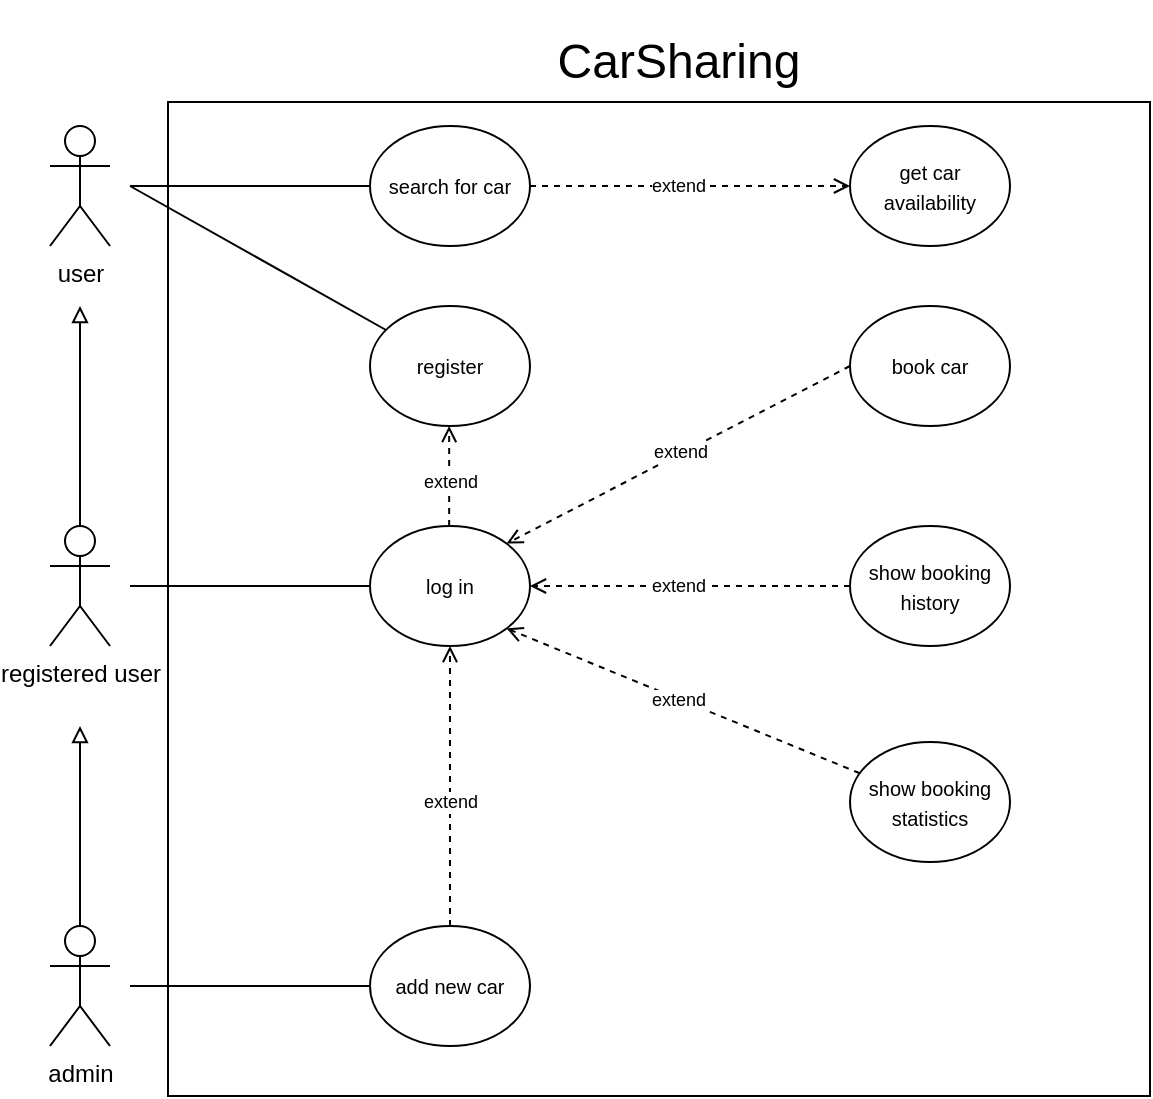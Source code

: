 <mxfile version="20.1.1" type="device"><diagram id="5AAQwQPhZamZUj8h0d-v" name="Page-1"><mxGraphModel dx="1422" dy="697" grid="1" gridSize="10" guides="1" tooltips="1" connect="1" arrows="1" fold="1" page="1" pageScale="1" pageWidth="827" pageHeight="583" background="none" math="0" shadow="0"><root><mxCell id="0"/><mxCell id="1" parent="0"/><mxCell id="nDPtGH4v5mW0aZHQd56--123" value="" style="rounded=0;whiteSpace=wrap;html=1;fontSize=9;strokeColor=#000000;" parent="1" vertex="1"><mxGeometry x="159" y="50" width="491" height="497" as="geometry"/></mxCell><mxCell id="nDPtGH4v5mW0aZHQd56--92" value="&lt;h1&gt;&lt;span style=&quot;font-weight: normal;&quot;&gt;CarSharing&lt;/span&gt;&lt;/h1&gt;" style="text;html=1;align=center;verticalAlign=middle;resizable=0;points=[];autosize=1;strokeColor=none;fillColor=none;" parent="1" vertex="1"><mxGeometry x="344" y="5" width="140" height="50" as="geometry"/></mxCell><mxCell id="nDPtGH4v5mW0aZHQd56--93" value="user" style="shape=umlActor;verticalLabelPosition=bottom;verticalAlign=top;html=1;outlineConnect=0;" parent="1" vertex="1"><mxGeometry x="100" y="62" width="30" height="60" as="geometry"/></mxCell><mxCell id="nDPtGH4v5mW0aZHQd56--94" style="edgeStyle=orthogonalEdgeStyle;rounded=0;orthogonalLoop=1;jettySize=auto;html=1;exitX=0.5;exitY=0;exitDx=0;exitDy=0;exitPerimeter=0;endArrow=block;endFill=0;" parent="1" source="nDPtGH4v5mW0aZHQd56--96" edge="1"><mxGeometry relative="1" as="geometry"><mxPoint x="115" y="152" as="targetPoint"/></mxGeometry></mxCell><mxCell id="nDPtGH4v5mW0aZHQd56--95" style="edgeStyle=none;rounded=0;orthogonalLoop=1;jettySize=auto;html=1;entryX=0;entryY=0.5;entryDx=0;entryDy=0;fontSize=9;endArrow=none;endFill=0;" parent="1" target="nDPtGH4v5mW0aZHQd56--111" edge="1"><mxGeometry relative="1" as="geometry"><mxPoint x="140" y="292" as="sourcePoint"/></mxGeometry></mxCell><mxCell id="nDPtGH4v5mW0aZHQd56--96" value="registered user" style="shape=umlActor;verticalLabelPosition=bottom;verticalAlign=top;html=1;outlineConnect=0;" parent="1" vertex="1"><mxGeometry x="100" y="262" width="30" height="60" as="geometry"/></mxCell><mxCell id="nDPtGH4v5mW0aZHQd56--97" style="edgeStyle=orthogonalEdgeStyle;rounded=0;orthogonalLoop=1;jettySize=auto;html=1;exitX=0.5;exitY=0;exitDx=0;exitDy=0;exitPerimeter=0;endArrow=block;endFill=0;" parent="1" source="nDPtGH4v5mW0aZHQd56--98" edge="1"><mxGeometry relative="1" as="geometry"><mxPoint x="115" y="362.0" as="targetPoint"/></mxGeometry></mxCell><mxCell id="nDPtGH4v5mW0aZHQd56--98" value="admin" style="shape=umlActor;verticalLabelPosition=bottom;verticalAlign=top;html=1;outlineConnect=0;" parent="1" vertex="1"><mxGeometry x="100" y="462" width="30" height="60" as="geometry"/></mxCell><mxCell id="nDPtGH4v5mW0aZHQd56--99" style="rounded=0;orthogonalLoop=1;jettySize=auto;html=1;exitX=0;exitY=0.5;exitDx=0;exitDy=0;endArrow=none;endFill=0;" parent="1" source="nDPtGH4v5mW0aZHQd56--102" edge="1"><mxGeometry relative="1" as="geometry"><mxPoint x="140" y="92" as="targetPoint"/></mxGeometry></mxCell><mxCell id="nDPtGH4v5mW0aZHQd56--100" style="edgeStyle=none;rounded=0;orthogonalLoop=1;jettySize=auto;html=1;entryX=0;entryY=0.5;entryDx=0;entryDy=0;endArrow=open;endFill=0;dashed=1;" parent="1" source="nDPtGH4v5mW0aZHQd56--102" target="nDPtGH4v5mW0aZHQd56--106" edge="1"><mxGeometry relative="1" as="geometry"/></mxCell><mxCell id="nDPtGH4v5mW0aZHQd56--101" value="extend" style="edgeLabel;html=1;align=center;verticalAlign=middle;resizable=0;points=[];fontSize=9;" parent="nDPtGH4v5mW0aZHQd56--100" vertex="1" connectable="0"><mxGeometry x="-0.424" relative="1" as="geometry"><mxPoint x="28" as="offset"/></mxGeometry></mxCell><mxCell id="nDPtGH4v5mW0aZHQd56--102" value="&lt;font style=&quot;font-size: 10px;&quot;&gt;search for car&lt;/font&gt;" style="ellipse;whiteSpace=wrap;html=1;fontFamily=Helvetica;" parent="1" vertex="1"><mxGeometry x="260" y="62" width="80" height="60" as="geometry"/></mxCell><mxCell id="nDPtGH4v5mW0aZHQd56--103" style="edgeStyle=none;rounded=0;orthogonalLoop=1;jettySize=auto;html=1;exitX=0;exitY=0.5;exitDx=0;exitDy=0;entryX=1;entryY=0;entryDx=0;entryDy=0;dashed=1;fontSize=9;endArrow=open;endFill=0;" parent="1" source="nDPtGH4v5mW0aZHQd56--105" target="nDPtGH4v5mW0aZHQd56--111" edge="1"><mxGeometry relative="1" as="geometry"/></mxCell><mxCell id="nDPtGH4v5mW0aZHQd56--104" value="extend" style="edgeLabel;html=1;align=center;verticalAlign=middle;resizable=0;points=[];fontSize=9;" parent="nDPtGH4v5mW0aZHQd56--103" vertex="1" connectable="0"><mxGeometry x="-0.145" relative="1" as="geometry"><mxPoint x="-12" y="5" as="offset"/></mxGeometry></mxCell><mxCell id="nDPtGH4v5mW0aZHQd56--105" value="&lt;font style=&quot;font-size: 10px;&quot;&gt;book car&lt;/font&gt;" style="ellipse;whiteSpace=wrap;html=1;fontFamily=Helvetica;" parent="1" vertex="1"><mxGeometry x="500" y="152" width="80" height="60" as="geometry"/></mxCell><mxCell id="nDPtGH4v5mW0aZHQd56--106" value="&lt;font style=&quot;font-size: 10px;&quot;&gt;get car availability&lt;/font&gt;" style="ellipse;whiteSpace=wrap;html=1;fontFamily=Helvetica;" parent="1" vertex="1"><mxGeometry x="500" y="62" width="80" height="60" as="geometry"/></mxCell><mxCell id="nDPtGH4v5mW0aZHQd56--107" style="edgeStyle=none;rounded=0;orthogonalLoop=1;jettySize=auto;html=1;fontSize=9;endArrow=none;endFill=0;" parent="1" source="nDPtGH4v5mW0aZHQd56--108" edge="1"><mxGeometry relative="1" as="geometry"><mxPoint x="140" y="92" as="targetPoint"/></mxGeometry></mxCell><mxCell id="nDPtGH4v5mW0aZHQd56--108" value="&lt;font style=&quot;font-size: 10px;&quot;&gt;register&lt;/font&gt;" style="ellipse;whiteSpace=wrap;html=1;fontFamily=Helvetica;" parent="1" vertex="1"><mxGeometry x="260" y="152" width="80" height="60" as="geometry"/></mxCell><mxCell id="nDPtGH4v5mW0aZHQd56--109" value="" style="edgeStyle=none;rounded=0;orthogonalLoop=1;jettySize=auto;html=1;exitX=0.5;exitY=0;exitDx=0;exitDy=0;entryX=0.5;entryY=1;entryDx=0;entryDy=0;fontSize=9;endArrow=open;endFill=0;dashed=1;" parent="1" edge="1"><mxGeometry x="-0.2" y="-10" relative="1" as="geometry"><mxPoint x="299.58" y="262" as="sourcePoint"/><mxPoint x="299.58" y="212" as="targetPoint"/><mxPoint as="offset"/></mxGeometry></mxCell><mxCell id="nDPtGH4v5mW0aZHQd56--110" value="extend" style="edgeLabel;html=1;align=center;verticalAlign=middle;resizable=0;points=[];fontSize=9;" parent="nDPtGH4v5mW0aZHQd56--109" vertex="1" connectable="0"><mxGeometry x="-0.215" relative="1" as="geometry"><mxPoint y="-3" as="offset"/></mxGeometry></mxCell><mxCell id="nDPtGH4v5mW0aZHQd56--111" value="&lt;font style=&quot;font-size: 10px;&quot;&gt;log in&lt;/font&gt;" style="ellipse;whiteSpace=wrap;html=1;fontFamily=Helvetica;" parent="1" vertex="1"><mxGeometry x="260" y="262" width="80" height="60" as="geometry"/></mxCell><mxCell id="nDPtGH4v5mW0aZHQd56--112" value="" style="edgeStyle=none;rounded=0;orthogonalLoop=1;jettySize=auto;html=1;dashed=1;fontSize=9;endArrow=open;endFill=0;entryX=1;entryY=0.5;entryDx=0;entryDy=0;" parent="1" source="nDPtGH4v5mW0aZHQd56--114" target="nDPtGH4v5mW0aZHQd56--111" edge="1"><mxGeometry x="-0.29" relative="1" as="geometry"><Array as="points"/><mxPoint as="offset"/><mxPoint x="350" y="290" as="targetPoint"/></mxGeometry></mxCell><mxCell id="nDPtGH4v5mW0aZHQd56--113" value="extend" style="edgeLabel;html=1;align=center;verticalAlign=middle;resizable=0;points=[];fontSize=9;" parent="nDPtGH4v5mW0aZHQd56--112" vertex="1" connectable="0"><mxGeometry x="-0.189" relative="1" as="geometry"><mxPoint x="-21" as="offset"/></mxGeometry></mxCell><mxCell id="nDPtGH4v5mW0aZHQd56--114" value="&lt;font style=&quot;font-size: 10px;&quot;&gt;show booking history&lt;/font&gt;" style="ellipse;whiteSpace=wrap;html=1;fontFamily=Helvetica;" parent="1" vertex="1"><mxGeometry x="500" y="262" width="80" height="60" as="geometry"/></mxCell><mxCell id="nDPtGH4v5mW0aZHQd56--115" style="edgeStyle=none;rounded=0;orthogonalLoop=1;jettySize=auto;html=1;entryX=1;entryY=1;entryDx=0;entryDy=0;dashed=1;fontSize=9;endArrow=open;endFill=0;" parent="1" source="nDPtGH4v5mW0aZHQd56--117" target="nDPtGH4v5mW0aZHQd56--111" edge="1"><mxGeometry relative="1" as="geometry"/></mxCell><mxCell id="nDPtGH4v5mW0aZHQd56--116" value="extend" style="edgeLabel;html=1;align=center;verticalAlign=middle;resizable=0;points=[];fontSize=9;" parent="nDPtGH4v5mW0aZHQd56--115" vertex="1" connectable="0"><mxGeometry x="-0.12" relative="1" as="geometry"><mxPoint x="-13" y="-5" as="offset"/></mxGeometry></mxCell><mxCell id="nDPtGH4v5mW0aZHQd56--117" value="&lt;font style=&quot;font-size: 10px;&quot;&gt;show booking statistics&lt;/font&gt;" style="ellipse;whiteSpace=wrap;html=1;fontFamily=Helvetica;" parent="1" vertex="1"><mxGeometry x="500" y="370" width="80" height="60" as="geometry"/></mxCell><mxCell id="nDPtGH4v5mW0aZHQd56--118" style="edgeStyle=none;rounded=0;orthogonalLoop=1;jettySize=auto;html=1;fontSize=9;endArrow=none;endFill=0;" parent="1" source="nDPtGH4v5mW0aZHQd56--119" edge="1"><mxGeometry relative="1" as="geometry"><mxPoint x="140" y="492.0" as="targetPoint"/></mxGeometry></mxCell><mxCell id="nDPtGH4v5mW0aZHQd56--124" style="edgeStyle=none;rounded=0;orthogonalLoop=1;jettySize=auto;html=1;entryX=0.5;entryY=1;entryDx=0;entryDy=0;fontSize=9;endArrow=open;endFill=0;dashed=1;" parent="1" source="nDPtGH4v5mW0aZHQd56--119" target="nDPtGH4v5mW0aZHQd56--111" edge="1"><mxGeometry relative="1" as="geometry"><Array as="points"><mxPoint x="300" y="390"/></Array></mxGeometry></mxCell><mxCell id="nDPtGH4v5mW0aZHQd56--125" value="extend" style="edgeLabel;html=1;align=center;verticalAlign=middle;resizable=0;points=[];fontSize=9;" parent="nDPtGH4v5mW0aZHQd56--124" vertex="1" connectable="0"><mxGeometry x="-0.029" relative="1" as="geometry"><mxPoint y="6" as="offset"/></mxGeometry></mxCell><mxCell id="nDPtGH4v5mW0aZHQd56--119" value="&lt;font style=&quot;font-size: 10px;&quot;&gt;add new car&lt;/font&gt;" style="ellipse;whiteSpace=wrap;html=1;fontFamily=Helvetica;" parent="1" vertex="1"><mxGeometry x="260" y="462" width="80" height="60" as="geometry"/></mxCell></root></mxGraphModel></diagram></mxfile>